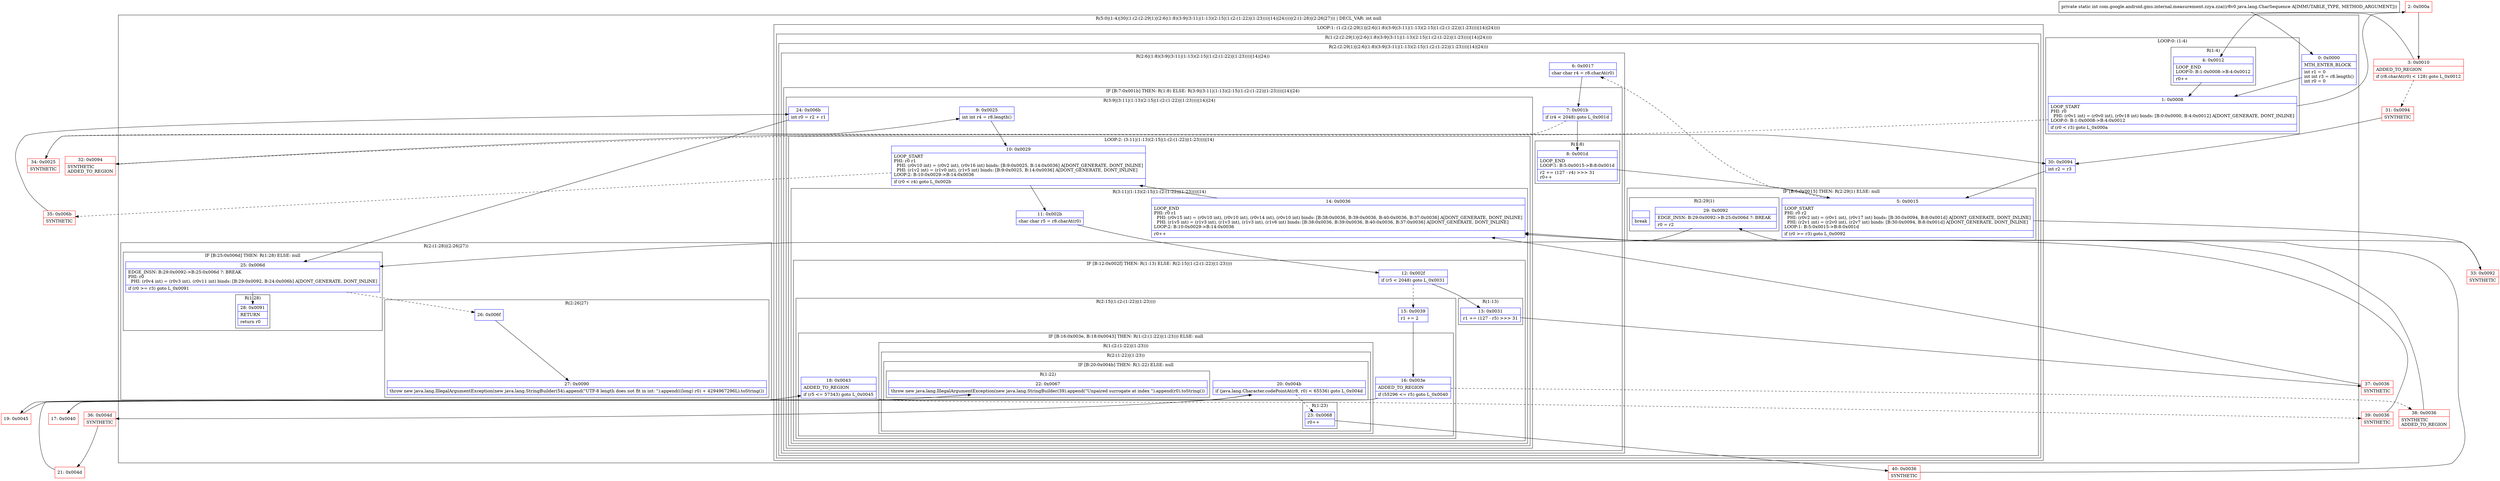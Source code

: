 digraph "CFG forcom.google.android.gms.internal.measurement.zzya.zza(Ljava\/lang\/CharSequence;)I" {
subgraph cluster_Region_807816315 {
label = "R(5:0|(1:4)|30|(1:(2:(2:29|1)|(2:6|(1:8)(3:9|(3:11|(1:13)(2:15|(1:(2:(1:22)|(1:23))))|14)|24))))|(2:(1:28)|(2:26|27))) | DECL_VAR: int null\l";
node [shape=record,color=blue];
Node_0 [shape=record,label="{0\:\ 0x0000|MTH_ENTER_BLOCK\l|int r1 = 0\lint int r3 = r8.length()\lint r0 = 0\l}"];
subgraph cluster_LoopRegion_657323004 {
label = "LOOP:0: (1:4)";
node [shape=record,color=blue];
Node_1 [shape=record,label="{1\:\ 0x0008|LOOP_START\lPHI: r0 \l  PHI: (r0v1 int) = (r0v0 int), (r0v18 int) binds: [B:0:0x0000, B:4:0x0012] A[DONT_GENERATE, DONT_INLINE]\lLOOP:0: B:1:0x0008\-\>B:4:0x0012\l|if (r0 \< r3) goto L_0x000a\l}"];
subgraph cluster_Region_1050969495 {
label = "R(1:4)";
node [shape=record,color=blue];
Node_4 [shape=record,label="{4\:\ 0x0012|LOOP_END\lLOOP:0: B:1:0x0008\-\>B:4:0x0012\l|r0++\l}"];
}
}
Node_30 [shape=record,label="{30\:\ 0x0094|int r2 = r3\l}"];
subgraph cluster_LoopRegion_1559832539 {
label = "LOOP:1: (1:(2:(2:29|1)|(2:6|(1:8)(3:9|(3:11|(1:13)(2:15|(1:(2:(1:22)|(1:23))))|14)|24))))";
node [shape=record,color=blue];
subgraph cluster_Region_529128489 {
label = "R(1:(2:(2:29|1)|(2:6|(1:8)(3:9|(3:11|(1:13)(2:15|(1:(2:(1:22)|(1:23))))|14)|24))))";
node [shape=record,color=blue];
subgraph cluster_Region_666926290 {
label = "R(2:(2:29|1)|(2:6|(1:8)(3:9|(3:11|(1:13)(2:15|(1:(2:(1:22)|(1:23))))|14)|24)))";
node [shape=record,color=blue];
subgraph cluster_IfRegion_1228585557 {
label = "IF [B:5:0x0015] THEN: R(2:29|1) ELSE: null";
node [shape=record,color=blue];
Node_5 [shape=record,label="{5\:\ 0x0015|LOOP_START\lPHI: r0 r2 \l  PHI: (r0v2 int) = (r0v1 int), (r0v17 int) binds: [B:30:0x0094, B:8:0x001d] A[DONT_GENERATE, DONT_INLINE]\l  PHI: (r2v1 int) = (r2v0 int), (r2v7 int) binds: [B:30:0x0094, B:8:0x001d] A[DONT_GENERATE, DONT_INLINE]\lLOOP:1: B:5:0x0015\-\>B:8:0x001d\l|if (r0 \>= r3) goto L_0x0092\l}"];
subgraph cluster_Region_114893813 {
label = "R(2:29|1)";
node [shape=record,color=blue];
Node_29 [shape=record,label="{29\:\ 0x0092|EDGE_INSN: B:29:0x0092\-\>B:25:0x006d ?: BREAK  \l|r0 = r2\l}"];
Node_InsnContainer_60597573 [shape=record,label="{|break\l}"];
}
}
subgraph cluster_Region_916781222 {
label = "R(2:6|(1:8)(3:9|(3:11|(1:13)(2:15|(1:(2:(1:22)|(1:23))))|14)|24))";
node [shape=record,color=blue];
Node_6 [shape=record,label="{6\:\ 0x0017|char char r4 = r8.charAt(r0)\l}"];
subgraph cluster_IfRegion_273700862 {
label = "IF [B:7:0x001b] THEN: R(1:8) ELSE: R(3:9|(3:11|(1:13)(2:15|(1:(2:(1:22)|(1:23))))|14)|24)";
node [shape=record,color=blue];
Node_7 [shape=record,label="{7\:\ 0x001b|if (r4 \< 2048) goto L_0x001d\l}"];
subgraph cluster_Region_508954800 {
label = "R(1:8)";
node [shape=record,color=blue];
Node_8 [shape=record,label="{8\:\ 0x001d|LOOP_END\lLOOP:1: B:5:0x0015\-\>B:8:0x001d\l|r2 += (127 \- r4) \>\>\> 31\lr0++\l}"];
}
subgraph cluster_Region_636102318 {
label = "R(3:9|(3:11|(1:13)(2:15|(1:(2:(1:22)|(1:23))))|14)|24)";
node [shape=record,color=blue];
Node_9 [shape=record,label="{9\:\ 0x0025|int int r4 = r8.length()\l}"];
subgraph cluster_LoopRegion_596026155 {
label = "LOOP:2: (3:11|(1:13)(2:15|(1:(2:(1:22)|(1:23))))|14)";
node [shape=record,color=blue];
Node_10 [shape=record,label="{10\:\ 0x0029|LOOP_START\lPHI: r0 r1 \l  PHI: (r0v10 int) = (r0v2 int), (r0v16 int) binds: [B:9:0x0025, B:14:0x0036] A[DONT_GENERATE, DONT_INLINE]\l  PHI: (r1v2 int) = (r1v0 int), (r1v5 int) binds: [B:9:0x0025, B:14:0x0036] A[DONT_GENERATE, DONT_INLINE]\lLOOP:2: B:10:0x0029\-\>B:14:0x0036\l|if (r0 \< r4) goto L_0x002b\l}"];
subgraph cluster_Region_44229283 {
label = "R(3:11|(1:13)(2:15|(1:(2:(1:22)|(1:23))))|14)";
node [shape=record,color=blue];
Node_11 [shape=record,label="{11\:\ 0x002b|char char r5 = r8.charAt(r0)\l}"];
subgraph cluster_IfRegion_1155283379 {
label = "IF [B:12:0x002f] THEN: R(1:13) ELSE: R(2:15|(1:(2:(1:22)|(1:23))))";
node [shape=record,color=blue];
Node_12 [shape=record,label="{12\:\ 0x002f|if (r5 \< 2048) goto L_0x0031\l}"];
subgraph cluster_Region_1676839306 {
label = "R(1:13)";
node [shape=record,color=blue];
Node_13 [shape=record,label="{13\:\ 0x0031|r1 += (127 \- r5) \>\>\> 31\l}"];
}
subgraph cluster_Region_1029334120 {
label = "R(2:15|(1:(2:(1:22)|(1:23))))";
node [shape=record,color=blue];
Node_15 [shape=record,label="{15\:\ 0x0039|r1 += 2\l}"];
subgraph cluster_IfRegion_535634734 {
label = "IF [B:16:0x003e, B:18:0x0043] THEN: R(1:(2:(1:22)|(1:23))) ELSE: null";
node [shape=record,color=blue];
Node_16 [shape=record,label="{16\:\ 0x003e|ADDED_TO_REGION\l|if (55296 \<= r5) goto L_0x0040\l}"];
Node_18 [shape=record,label="{18\:\ 0x0043|ADDED_TO_REGION\l|if (r5 \<= 57343) goto L_0x0045\l}"];
subgraph cluster_Region_382639378 {
label = "R(1:(2:(1:22)|(1:23)))";
node [shape=record,color=blue];
subgraph cluster_Region_1207399286 {
label = "R(2:(1:22)|(1:23))";
node [shape=record,color=blue];
subgraph cluster_IfRegion_230374499 {
label = "IF [B:20:0x004b] THEN: R(1:22) ELSE: null";
node [shape=record,color=blue];
Node_20 [shape=record,label="{20\:\ 0x004b|if (java.lang.Character.codePointAt(r8, r0) \< 65536) goto L_0x004d\l}"];
subgraph cluster_Region_388597886 {
label = "R(1:22)";
node [shape=record,color=blue];
Node_22 [shape=record,label="{22\:\ 0x0067|throw new java.lang.IllegalArgumentException(new java.lang.StringBuilder(39).append(\"Unpaired surrogate at index \").append(r0).toString())\l}"];
}
}
subgraph cluster_Region_1255688727 {
label = "R(1:23)";
node [shape=record,color=blue];
Node_23 [shape=record,label="{23\:\ 0x0068|r0++\l}"];
}
}
}
}
}
}
Node_14 [shape=record,label="{14\:\ 0x0036|LOOP_END\lPHI: r0 r1 \l  PHI: (r0v15 int) = (r0v10 int), (r0v10 int), (r0v14 int), (r0v10 int) binds: [B:38:0x0036, B:39:0x0036, B:40:0x0036, B:37:0x0036] A[DONT_GENERATE, DONT_INLINE]\l  PHI: (r1v5 int) = (r1v3 int), (r1v3 int), (r1v3 int), (r1v6 int) binds: [B:38:0x0036, B:39:0x0036, B:40:0x0036, B:37:0x0036] A[DONT_GENERATE, DONT_INLINE]\lLOOP:2: B:10:0x0029\-\>B:14:0x0036\l|r0++\l}"];
}
}
Node_24 [shape=record,label="{24\:\ 0x006b|int r0 = r2 + r1\l}"];
}
}
}
}
}
}
subgraph cluster_Region_1677042102 {
label = "R(2:(1:28)|(2:26|27))";
node [shape=record,color=blue];
subgraph cluster_IfRegion_1047774241 {
label = "IF [B:25:0x006d] THEN: R(1:28) ELSE: null";
node [shape=record,color=blue];
Node_25 [shape=record,label="{25\:\ 0x006d|EDGE_INSN: B:29:0x0092\-\>B:25:0x006d ?: BREAK  \lPHI: r0 \l  PHI: (r0v4 int) = (r0v3 int), (r0v11 int) binds: [B:29:0x0092, B:24:0x006b] A[DONT_GENERATE, DONT_INLINE]\l|if (r0 \>= r3) goto L_0x0091\l}"];
subgraph cluster_Region_94733824 {
label = "R(1:28)";
node [shape=record,color=blue];
Node_28 [shape=record,label="{28\:\ 0x0091|RETURN\l|return r0\l}"];
}
}
subgraph cluster_Region_1734454699 {
label = "R(2:26|27)";
node [shape=record,color=blue];
Node_26 [shape=record,label="{26\:\ 0x006f}"];
Node_27 [shape=record,label="{27\:\ 0x0090|throw new java.lang.IllegalArgumentException(new java.lang.StringBuilder(54).append(\"UTF\-8 length does not fit in int: \").append(((long) r0) + 4294967296L).toString())\l}"];
}
}
}
Node_2 [shape=record,color=red,label="{2\:\ 0x000a}"];
Node_3 [shape=record,color=red,label="{3\:\ 0x0010|ADDED_TO_REGION\l|if (r8.charAt(r0) \< 128) goto L_0x0012\l}"];
Node_17 [shape=record,color=red,label="{17\:\ 0x0040}"];
Node_19 [shape=record,color=red,label="{19\:\ 0x0045}"];
Node_21 [shape=record,color=red,label="{21\:\ 0x004d}"];
Node_31 [shape=record,color=red,label="{31\:\ 0x0094|SYNTHETIC\l}"];
Node_32 [shape=record,color=red,label="{32\:\ 0x0094|SYNTHETIC\lADDED_TO_REGION\l}"];
Node_33 [shape=record,color=red,label="{33\:\ 0x0092|SYNTHETIC\l}"];
Node_34 [shape=record,color=red,label="{34\:\ 0x0025|SYNTHETIC\l}"];
Node_35 [shape=record,color=red,label="{35\:\ 0x006b|SYNTHETIC\l}"];
Node_36 [shape=record,color=red,label="{36\:\ 0x004d|SYNTHETIC\l}"];
Node_37 [shape=record,color=red,label="{37\:\ 0x0036|SYNTHETIC\l}"];
Node_38 [shape=record,color=red,label="{38\:\ 0x0036|SYNTHETIC\lADDED_TO_REGION\l}"];
Node_39 [shape=record,color=red,label="{39\:\ 0x0036|SYNTHETIC\l}"];
Node_40 [shape=record,color=red,label="{40\:\ 0x0036|SYNTHETIC\l}"];
MethodNode[shape=record,label="{private static int com.google.android.gms.internal.measurement.zzya.zza((r8v0 java.lang.CharSequence A[IMMUTABLE_TYPE, METHOD_ARGUMENT])) }"];
MethodNode -> Node_0;
Node_0 -> Node_1;
Node_1 -> Node_2;
Node_1 -> Node_32[style=dashed];
Node_4 -> Node_1;
Node_30 -> Node_5;
Node_5 -> Node_6[style=dashed];
Node_5 -> Node_33;
Node_29 -> Node_25;
Node_6 -> Node_7;
Node_7 -> Node_8;
Node_7 -> Node_34[style=dashed];
Node_8 -> Node_5;
Node_9 -> Node_10;
Node_10 -> Node_11;
Node_10 -> Node_35[style=dashed];
Node_11 -> Node_12;
Node_12 -> Node_13;
Node_12 -> Node_15[style=dashed];
Node_13 -> Node_37;
Node_15 -> Node_16;
Node_16 -> Node_17;
Node_16 -> Node_38[style=dashed];
Node_18 -> Node_19;
Node_18 -> Node_39[style=dashed];
Node_20 -> Node_23[style=dashed];
Node_20 -> Node_36;
Node_23 -> Node_40;
Node_14 -> Node_10;
Node_24 -> Node_25;
Node_25 -> Node_26[style=dashed];
Node_25 -> Node_28;
Node_26 -> Node_27;
Node_2 -> Node_3;
Node_3 -> Node_4;
Node_3 -> Node_31[style=dashed];
Node_17 -> Node_18;
Node_19 -> Node_20;
Node_21 -> Node_22;
Node_31 -> Node_30;
Node_32 -> Node_30;
Node_33 -> Node_29;
Node_34 -> Node_9;
Node_35 -> Node_24;
Node_36 -> Node_21;
Node_37 -> Node_14;
Node_38 -> Node_14;
Node_39 -> Node_14;
Node_40 -> Node_14;
}

